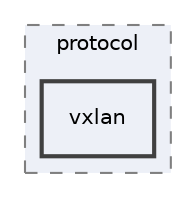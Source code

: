 digraph "/Users/jlu/zeek/src/packet_analysis/protocol/vxlan"
{
 // LATEX_PDF_SIZE
  edge [fontname="Helvetica",fontsize="10",labelfontname="Helvetica",labelfontsize="10"];
  node [fontname="Helvetica",fontsize="10",shape=record];
  compound=true
  subgraph clusterdir_d66370ba551cea76de8be34d28adc26c {
    graph [ bgcolor="#edf0f7", pencolor="grey50", style="filled,dashed,", label="protocol", fontname="Helvetica", fontsize="10", URL="dir_d66370ba551cea76de8be34d28adc26c.html"]
  dir_0e601005226f0478016326e135b5b3bd [shape=box, label="vxlan", style="filled,bold,", fillcolor="#edf0f7", color="grey25", URL="dir_0e601005226f0478016326e135b5b3bd.html"];
  }
}
